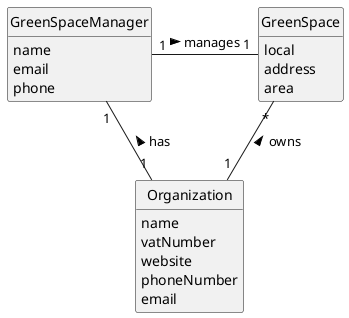 @startuml
skinparam monochrome true
skinparam packageStyle rectangle
skinparam shadowing false

skinparam classAttributeIconSize 0

hide circle
hide methods


class GreenSpace{
    local
    address
    area
}

class Organization {
    name
    vatNumber
    website
    phoneNumber
    email
}
class GreenSpaceManager {
    name
    email
    phone
}
Organization "1" -up- "1" GreenSpaceManager : has >
Organization "1" -up- "*" GreenSpace : owns >
GreenSpaceManager "1" - "1" GreenSpace : manages >
@enduml